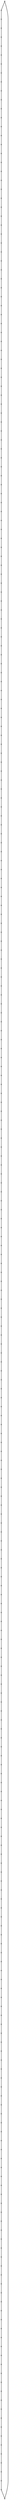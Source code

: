 graph a280 {
	node [shape=point fillcolor=white]
	1 [ pos = "5.000000,2.586806!"]
	2 [ pos = "5.000000,2.239583!"]
	3 [ pos = "4.687500,2.309028!"]
	4 [ pos = "4.444444,2.447917!"]
	5 [ pos = "4.444444,2.725694!"]
	6 [ pos = "4.270833,2.725694!"]
	7 [ pos = "4.097222,2.934028!"]
	8 [ pos = "3.958333,2.934028!"]
	9 [ pos = "3.958333,2.795139!"]
	10 [ pos = "3.819444,2.934028!"]
	11 [ pos = "3.680556,2.934028!"]
	12 [ pos = "3.541667,2.934028!"]
	13 [ pos = "3.402778,2.934028!"]
	14 [ pos = "3.263889,2.934028!"]
	15 [ pos = "3.402778,2.795139!"]
	16 [ pos = "3.263889,2.517361!"]
	17 [ pos = "2.986111,2.517361!"]
	18 [ pos = "2.847222,2.517361!"]
	19 [ pos = "2.708333,2.517361!"]
	20 [ pos = "2.569444,2.517361!"]
	21 [ pos = "2.430556,2.517361!"]
	22 [ pos = "2.569444,2.934028!"]
	23 [ pos = "2.847222,2.934028!"]
	24 [ pos = "2.986111,2.934028!"]
	25 [ pos = "2.708333,2.934028!"]
	26 [ pos = "2.430556,2.934028!"]
	27 [ pos = "2.291667,2.934028!"]
	28 [ pos = "2.152778,2.934028!"]
	29 [ pos = "2.013889,2.795139!"]
	30 [ pos = "1.805556,2.656250!"]
	31 [ pos = "1.805556,2.795139!"]
	32 [ pos = "1.805556,2.934028!"]
	33 [ pos = "1.562500,2.864583!"]
	34 [ pos = "1.388889,2.725694!"]
	35 [ pos = "1.111111,2.725694!"]
	36 [ pos = "1.111111,2.864583!"]
	37 [ pos = "0.972222,2.934028!"]
	38 [ pos = "0.972222,2.795139!"]
	39 [ pos = "0.972222,2.656250!"]
	40 [ pos = "0.972222,2.517361!"]
	41 [ pos = "0.972222,2.378472!"]
	42 [ pos = "0.972222,2.239583!"]
	43 [ pos = "0.972222,2.100694!"]
	44 [ pos = "0.694444,2.100694!"]
	45 [ pos = "0.694444,2.239583!"]
	46 [ pos = "0.694444,2.378472!"]
	47 [ pos = "0.694444,2.517361!"]
	48 [ pos = "0.694444,2.656250!"]
	49 [ pos = "0.694444,2.795139!"]
	50 [ pos = "0.694444,2.934028!"]
	51 [ pos = "0.555556,2.934028!"]
	52 [ pos = "0.555556,2.795139!"]
	53 [ pos = "0.555556,2.656250!"]
	54 [ pos = "0.555556,2.517361!"]
	55 [ pos = "0.555556,2.378472!"]
	56 [ pos = "0.555556,2.239583!"]
	57 [ pos = "0.555556,2.100694!"]
	58 [ pos = "0.555556,1.961806!"]
	59 [ pos = "0.694444,1.961806!"]
	60 [ pos = "0.972222,1.961806!"]
	61 [ pos = "0.972222,1.822917!"]
	62 [ pos = "0.833333,1.718750!"]
	63 [ pos = "0.694444,1.718750!"]
	64 [ pos = "0.555556,1.684028!"]
	65 [ pos = "0.555556,1.545139!"]
	66 [ pos = "0.416667,1.545139!"]
	67 [ pos = "0.277778,1.684028!"]
	68 [ pos = "0.277778,1.892361!"]
	69 [ pos = "0.138889,1.892361!"]
	70 [ pos = "0.138889,1.684028!"]
	71 [ pos = "0.138889,1.545139!"]
	72 [ pos = "0.138889,1.406250!"]
	73 [ pos = "0.138889,1.267361!"]
	74 [ pos = "0.138889,1.128472!"]
	75 [ pos = "0.138889,0.989583!"]
	76 [ pos = "0.277778,0.989583!"]
	77 [ pos = "0.138889,0.850694!"]
	78 [ pos = "0.138889,0.711806!"]
	79 [ pos = "0.416667,0.781250!"]
	80 [ pos = "0.555556,0.711806!"]
	81 [ pos = "0.555556,0.850694!"]
	82 [ pos = "0.555556,0.989583!"]
	83 [ pos = "0.555556,1.128472!"]
	84 [ pos = "0.555556,1.267361!"]
	85 [ pos = "0.555556,1.406250!"]
	86 [ pos = "0.694444,1.440972!"]
	87 [ pos = "0.694444,1.267361!"]
	88 [ pos = "0.694444,1.093750!"]
	89 [ pos = "0.694444,0.885417!"]
	90 [ pos = "0.763889,0.746528!"]
	91 [ pos = "0.763889,0.607639!"]
	92 [ pos = "0.763889,0.468750!"]
	93 [ pos = "0.555556,0.434028!"]
	94 [ pos = "0.416667,0.434028!"]
	95 [ pos = "0.277778,0.434028!"]
	96 [ pos = "0.277778,0.295139!"]
	97 [ pos = "0.416667,0.295139!"]
	98 [ pos = "0.555556,0.295139!"]
	99 [ pos = "0.763889,0.190972!"]
	100 [ pos = "0.972222,0.156250!"]
	101 [ pos = "0.972222,0.295139!"]
	102 [ pos = "0.972222,0.434028!"]
	103 [ pos = "0.972222,0.572917!"]
	104 [ pos = "0.972222,0.711806!"]
	105 [ pos = "1.111111,0.711806!"]
	106 [ pos = "1.250000,0.711806!"]
	107 [ pos = "1.250000,0.850694!"]
	108 [ pos = "0.972222,0.850694!"]
	109 [ pos = "0.833333,0.885417!"]
	110 [ pos = "0.972222,0.989583!"]
	111 [ pos = "0.972222,1.128472!"]
	112 [ pos = "0.833333,1.093750!"]
	113 [ pos = "0.833333,1.267361!"]
	114 [ pos = "0.972222,1.267361!"]
	115 [ pos = "0.972222,1.406250!"]
	116 [ pos = "0.833333,1.440972!"]
	117 [ pos = "0.972222,1.545139!"]
	118 [ pos = "0.972222,1.684028!"]
	119 [ pos = "1.805556,1.684028!"]
	120 [ pos = "1.805556,1.822917!"]
	121 [ pos = "1.805556,1.961806!"]
	122 [ pos = "1.805556,2.100694!"]
	123 [ pos = "1.805556,2.239583!"]
	124 [ pos = "1.805556,2.378472!"]
	125 [ pos = "1.805556,2.517361!"]
	126 [ pos = "2.013889,2.517361!"]
	127 [ pos = "2.152778,2.517361!"]
	128 [ pos = "2.291667,2.517361!"]
	129 [ pos = "2.291667,2.378472!"]
	130 [ pos = "2.430556,2.378472!"]
	131 [ pos = "2.569444,2.378472!"]
	132 [ pos = "2.708333,2.378472!"]
	133 [ pos = "2.847222,2.378472!"]
	134 [ pos = "2.986111,2.170139!"]
	135 [ pos = "2.986111,2.031250!"]
	136 [ pos = "2.986111,1.892361!"]
	137 [ pos = "2.986111,1.753472!"]
	138 [ pos = "2.986111,1.614583!"]
	139 [ pos = "2.986111,1.475694!"]
	140 [ pos = "3.125000,1.475694!"]
	141 [ pos = "3.125000,1.336806!"]
	142 [ pos = "3.125000,1.197917!"]
	143 [ pos = "3.125000,1.059028!"]
	144 [ pos = "3.125000,0.920139!"]
	145 [ pos = "2.986111,0.920139!"]
	146 [ pos = "2.986111,1.059028!"]
	147 [ pos = "2.986111,1.197917!"]
	148 [ pos = "2.986111,1.336806!"]
	149 [ pos = "2.847222,1.406250!"]
	150 [ pos = "2.569444,1.475694!"]
	151 [ pos = "2.152778,1.475694!"]
	152 [ pos = "2.152778,1.614583!"]
	153 [ pos = "2.152778,1.892361!"]
	154 [ pos = "2.152778,2.170139!"]
	155 [ pos = "2.152778,2.031250!"]
	156 [ pos = "2.152778,1.753472!"]
	157 [ pos = "1.805556,1.545139!"]
	158 [ pos = "1.805556,1.406250!"]
	159 [ pos = "1.805556,1.267361!"]
	160 [ pos = "1.805556,1.128472!"]
	161 [ pos = "1.805556,0.850694!"]
	162 [ pos = "1.805556,0.711806!"]
	163 [ pos = "1.805556,0.572917!"]
	164 [ pos = "1.805556,0.434028!"]
	165 [ pos = "1.805556,0.295139!"]
	166 [ pos = "1.597222,0.156250!"]
	167 [ pos = "1.388889,0.156250!"]
	168 [ pos = "1.250000,0.156250!"]
	169 [ pos = "1.111111,0.364583!"]
	170 [ pos = "1.250000,0.434028!"]
	171 [ pos = "1.388889,0.434028!"]
	172 [ pos = "1.388889,0.434028!"]
	173 [ pos = "1.388889,0.711806!"]
	174 [ pos = "1.527778,0.850694!"]
	175 [ pos = "1.805556,0.989583!"]
	176 [ pos = "2.152778,1.197917!"]
	177 [ pos = "2.152778,1.336806!"]
	178 [ pos = "2.291667,1.406250!"]
	179 [ pos = "2.430556,1.128472!"]
	180 [ pos = "2.291667,1.059028!"]
	181 [ pos = "2.152778,1.059028!"]
	182 [ pos = "2.152778,0.920139!"]
	183 [ pos = "2.152778,0.781250!"]
	184 [ pos = "2.152778,0.642361!"]
	185 [ pos = "2.152778,0.503472!"]
	186 [ pos = "2.291667,0.364583!"]
	187 [ pos = "2.152778,0.364583!"]
	188 [ pos = "2.083333,0.156250!"]
	189 [ pos = "2.222222,0.156250!"]
	190 [ pos = "2.361111,0.156250!"]
	191 [ pos = "2.569444,0.156250!"]
	192 [ pos = "2.812500,0.156250!"]
	193 [ pos = "2.708333,0.434028!"]
	194 [ pos = "2.986111,0.364583!"]
	195 [ pos = "3.125000,0.364583!"]
	196 [ pos = "3.125000,0.503472!"]
	197 [ pos = "2.986111,0.503472!"]
	198 [ pos = "2.986111,0.642361!"]
	199 [ pos = "2.986111,0.781250!"]
	200 [ pos = "3.125000,0.781250!"]
	201 [ pos = "3.125000,0.642361!"]
	202 [ pos = "3.263889,0.711806!"]
	203 [ pos = "3.402778,0.850694!"]
	204 [ pos = "3.541667,0.989583!"]
	205 [ pos = "3.680556,1.128472!"]
	206 [ pos = "3.819444,1.267361!"]
	207 [ pos = "3.958333,1.197917!"]
	208 [ pos = "3.958333,1.336806!"]
	209 [ pos = "4.097222,1.336806!"]
	210 [ pos = "4.097222,1.197917!"]
	211 [ pos = "4.097222,1.059028!"]
	212 [ pos = "3.958333,1.059028!"]
	213 [ pos = "3.958333,0.920139!"]
	214 [ pos = "4.097222,0.920139!"]
	215 [ pos = "4.097222,0.781250!"]
	216 [ pos = "3.958333,0.781250!"]
	217 [ pos = "3.958333,0.642361!"]
	218 [ pos = "4.097222,0.642361!"]
	219 [ pos = "4.097222,0.503472!"]
	220 [ pos = "3.958333,0.503472!"]
	221 [ pos = "3.958333,0.364583!"]
	222 [ pos = "4.097222,0.364583!"]
	223 [ pos = "4.375000,0.364583!"]
	224 [ pos = "4.513889,0.503472!"]
	225 [ pos = "4.513889,0.642361!"]
	226 [ pos = "4.513889,0.781250!"]
	227 [ pos = "4.513889,0.920139!"]
	228 [ pos = "4.513889,1.059028!"]
	229 [ pos = "4.513889,1.197917!"]
	230 [ pos = "4.513889,1.336806!"]
	231 [ pos = "4.791667,1.336806!"]
	232 [ pos = "4.791667,1.197917!"]
	233 [ pos = "4.791667,1.059028!"]
	234 [ pos = "4.791667,0.920139!"]
	235 [ pos = "4.930556,0.920139!"]
	236 [ pos = "4.930556,1.059028!"]
	237 [ pos = "4.930556,1.197917!"]
	238 [ pos = "4.930556,1.336806!"]
	239 [ pos = "4.930556,1.475694!"]
	240 [ pos = "4.930556,1.614583!"]
	241 [ pos = "4.930556,1.753472!"]
	242 [ pos = "5.000000,1.892361!"]
	243 [ pos = "4.861111,1.892361!"]
	244 [ pos = "4.791667,1.753472!"]
	245 [ pos = "4.791667,1.614583!"]
	246 [ pos = "4.791667,1.475694!"]
	247 [ pos = "4.652778,1.684028!"]
	248 [ pos = "4.513889,1.892361!"]
	249 [ pos = "4.375000,1.753472!"]
	250 [ pos = "4.513889,1.614583!"]
	251 [ pos = "4.513889,1.475694!"]
	252 [ pos = "4.097222,1.475694!"]
	253 [ pos = "3.958333,1.475694!"]
	254 [ pos = "3.958333,1.614583!"]
	255 [ pos = "4.097222,1.614583!"]
	256 [ pos = "4.097222,1.753472!"]
	257 [ pos = "3.958333,1.753472!"]
	258 [ pos = "3.958333,1.892361!"]
	259 [ pos = "3.958333,2.031250!"]
	260 [ pos = "3.958333,2.170139!"]
	261 [ pos = "3.819444,2.170139!"]
	262 [ pos = "3.680556,2.031250!"]
	263 [ pos = "3.541667,1.892361!"]
	264 [ pos = "3.402778,1.753472!"]
	265 [ pos = "3.263889,1.614583!"]
	266 [ pos = "3.125000,1.614583!"]
	267 [ pos = "3.125000,1.753472!"]
	268 [ pos = "3.125000,1.892361!"]
	269 [ pos = "3.125000,2.031250!"]
	270 [ pos = "3.125000,2.170139!"]
	271 [ pos = "3.402778,2.517361!"]
	272 [ pos = "3.541667,2.517361!"]
	273 [ pos = "3.680556,2.517361!"]
	274 [ pos = "3.819444,2.517361!"]
	275 [ pos = "3.958333,2.517361!"]
	276 [ pos = "4.097222,2.517361!"]
	277 [ pos = "4.270833,2.447917!"]
	278 [ pos = "4.375000,2.170139!"]
	279 [ pos = "4.513889,2.239583!"]
	280 [ pos = "4.861111,2.309028!"]

	1 -- 2
	2 -- 242
	3 -- 280
	4 -- 279
	5 -- 277
	6 -- 5
	7 -- 9
	8 -- 7
	9 -- 274
	10 -- 8
	11 -- 10
	12 -- 11
	13 -- 12
	14 -- 13
	15 -- 14
	16 -- 271
	17 -- 133
	18 -- 19
	19 -- 20
	20 -- 21
	21 -- 128
	22 -- 25
	23 -- 24
	24 -- 17
	25 -- 23
	26 -- 22
	27 -- 26
	28 -- 27
	29 -- 28
	30 -- 125
	31 -- 30
	32 -- 31
	33 -- 32
	34 -- 33
	35 -- 38
	36 -- 34
	37 -- 36
	38 -- 37
	39 -- 35
	40 -- 39
	41 -- 40
	42 -- 41
	43 -- 42
	44 -- 59
	45 -- 44
	46 -- 45
	47 -- 46
	48 -- 47
	49 -- 48
	50 -- 49
	51 -- 50
	52 -- 51
	53 -- 52
	54 -- 53
	55 -- 54
	56 -- 55
	57 -- 56
	58 -- 63
	59 -- 58
	60 -- 43
	61 -- 60
	62 -- 117
	63 -- 62
	64 -- 67
	65 -- 64
	66 -- 85
	67 -- 66
	68 -- 57
	69 -- 68
	70 -- 69
	71 -- 70
	72 -- 71
	73 -- 72
	74 -- 73
	75 -- 74
	76 -- 78
	77 -- 75
	78 -- 77
	79 -- 81
	80 -- 79
	81 -- 82
	82 -- 83
	83 -- 76
	84 -- 87
	85 -- 84
	86 -- 65
	87 -- 113
	88 -- 89
	89 -- 109
	90 -- 104
	91 -- 92
	92 -- 102
	93 -- 97
	94 -- 80
	95 -- 94
	96 -- 95
	97 -- 96
	98 -- 93
	99 -- 98
	100 -- 99
	101 -- 100
	102 -- 101
	103 -- 91
	104 -- 103
	105 -- 108
	106 -- 107
	107 -- 105
	108 -- 110
	109 -- 90
	110 -- 111
	111 -- 114
	112 -- 88
	113 -- 112
	114 -- 115
	115 -- 116
	116 -- 86
	117 -- 118
	118 -- 61
	119 -- 157
	120 -- 119
	121 -- 120
	122 -- 121
	123 -- 122
	124 -- 123
	125 -- 124
	126 -- 29
	127 -- 126
	128 -- 127
	129 -- 130
	130 -- 131
	131 -- 132
	132 -- 18
	133 -- 134
	134 -- 270
	135 -- 136
	136 -- 137
	137 -- 138
	138 -- 139
	139 -- 140
	140 -- 141
	141 -- 142
	142 -- 143
	143 -- 204
	144 -- 145
	145 -- 146
	146 -- 147
	147 -- 148
	148 -- 149
	149 -- 150
	150 -- 178
	151 -- 152
	152 -- 156
	153 -- 155
	154 -- 129
	155 -- 154
	156 -- 153
	157 -- 158
	158 -- 159
	159 -- 151
	160 -- 174
	161 -- 175
	162 -- 161
	163 -- 162
	164 -- 165
	165 -- 166
	166 -- 167
	167 -- 168
	168 -- 169
	169 -- 170
	170 -- 171
	171 -- 172
	172 -- 163
	173 -- 106
	174 -- 173
	175 -- 160
	176 -- 179
	177 -- 176
	178 -- 177
	179 -- 180
	180 -- 181
	181 -- 182
	182 -- 183
	183 -- 184
	184 -- 185
	185 -- 187
	186 -- 193
	187 -- 186
	188 -- 164
	189 -- 188
	190 -- 189
	191 -- 190
	192 -- 191
	193 -- 192
	194 -- 197
	195 -- 194
	196 -- 195
	197 -- 198
	198 -- 199
	199 -- 200
	200 -- 144
	201 -- 196
	202 -- 201
	203 -- 202
	204 -- 203
	205 -- 206
	206 -- 208
	207 -- 205
	208 -- 253
	209 -- 210
	210 -- 211
	211 -- 214
	212 -- 207
	213 -- 212
	214 -- 215
	215 -- 218
	216 -- 213
	217 -- 216
	218 -- 219
	219 -- 222
	220 -- 217
	221 -- 220
	222 -- 221
	223 -- 225
	224 -- 223
	225 -- 226
	226 -- 227
	227 -- 228
	228 -- 229
	229 -- 230
	230 -- 251
	231 -- 232
	232 -- 233
	233 -- 236
	234 -- 224
	235 -- 234
	236 -- 235
	237 -- 231
	238 -- 237
	239 -- 238
	240 -- 239
	241 -- 240
	242 -- 243
	243 -- 244
	244 -- 241
	245 -- 247
	246 -- 245
	247 -- 250
	248 -- 278
	249 -- 248
	250 -- 249
	251 -- 246
	252 -- 209
	253 -- 254
	254 -- 257
	255 -- 252
	256 -- 255
	257 -- 258
	258 -- 259
	259 -- 260
	260 -- 261
	261 -- 262
	262 -- 263
	263 -- 264
	264 -- 265
	265 -- 266
	266 -- 267
	267 -- 268
	268 -- 269
	269 -- 135
	270 -- 16
	271 -- 272
	272 -- 273
	273 -- 15
	274 -- 275
	275 -- 276
	276 -- 6
	277 -- 4
	278 -- 256
	279 -- 3
	280 -- 1
}
